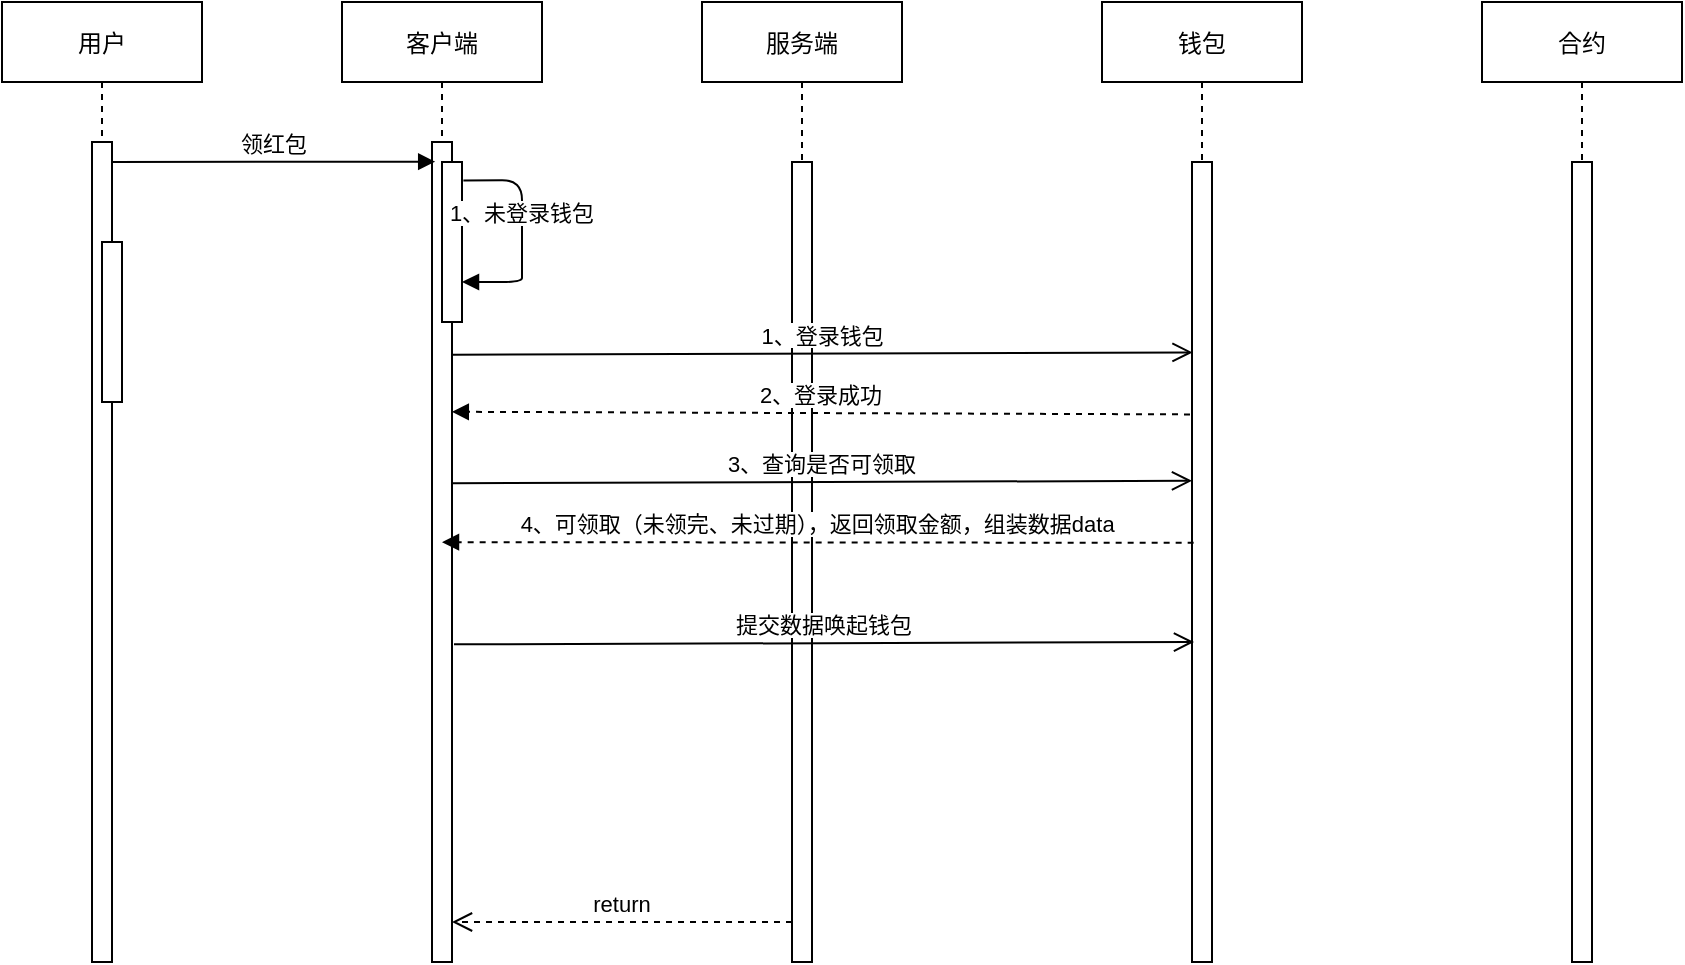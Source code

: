 <mxfile version="20.2.3" type="github">
  <diagram id="kgpKYQtTHZ0yAKxKKP6v" name="Page-1">
    <mxGraphModel dx="1831" dy="520" grid="1" gridSize="10" guides="1" tooltips="1" connect="1" arrows="1" fold="1" page="1" pageScale="1" pageWidth="850" pageHeight="1100" math="0" shadow="0">
      <root>
        <mxCell id="0" />
        <mxCell id="1" parent="0" />
        <mxCell id="3nuBFxr9cyL0pnOWT2aG-1" value="客户端" style="shape=umlLifeline;perimeter=lifelinePerimeter;container=1;collapsible=0;recursiveResize=0;rounded=0;shadow=0;strokeWidth=1;" parent="1" vertex="1">
          <mxGeometry x="120" y="80" width="100" height="480" as="geometry" />
        </mxCell>
        <mxCell id="3nuBFxr9cyL0pnOWT2aG-2" value="" style="points=[];perimeter=orthogonalPerimeter;rounded=0;shadow=0;strokeWidth=1;" parent="3nuBFxr9cyL0pnOWT2aG-1" vertex="1">
          <mxGeometry x="45" y="70" width="10" height="410" as="geometry" />
        </mxCell>
        <mxCell id="3nuBFxr9cyL0pnOWT2aG-4" value="" style="points=[];perimeter=orthogonalPerimeter;rounded=0;shadow=0;strokeWidth=1;" parent="3nuBFxr9cyL0pnOWT2aG-1" vertex="1">
          <mxGeometry x="50" y="80" width="10" height="80" as="geometry" />
        </mxCell>
        <mxCell id="3nuBFxr9cyL0pnOWT2aG-8" value="1、未登录钱包" style="verticalAlign=bottom;endArrow=block;shadow=0;strokeWidth=1;exitX=1.069;exitY=0.115;exitDx=0;exitDy=0;exitPerimeter=0;" parent="3nuBFxr9cyL0pnOWT2aG-1" source="3nuBFxr9cyL0pnOWT2aG-4" target="3nuBFxr9cyL0pnOWT2aG-4" edge="1">
          <mxGeometry relative="1" as="geometry">
            <mxPoint x="155" y="80" as="sourcePoint" />
            <Array as="points">
              <mxPoint x="90" y="89" />
              <mxPoint x="90" y="132" />
              <mxPoint x="90" y="140" />
            </Array>
          </mxGeometry>
        </mxCell>
        <mxCell id="3nuBFxr9cyL0pnOWT2aG-5" value="服务端" style="shape=umlLifeline;perimeter=lifelinePerimeter;container=1;collapsible=0;recursiveResize=0;rounded=0;shadow=0;strokeWidth=1;" parent="1" vertex="1">
          <mxGeometry x="300" y="80" width="100" height="480" as="geometry" />
        </mxCell>
        <mxCell id="3nuBFxr9cyL0pnOWT2aG-6" value="" style="points=[];perimeter=orthogonalPerimeter;rounded=0;shadow=0;strokeWidth=1;" parent="3nuBFxr9cyL0pnOWT2aG-5" vertex="1">
          <mxGeometry x="45" y="80" width="10" height="400" as="geometry" />
        </mxCell>
        <mxCell id="D9tDxCpBudC2g4aELNdZ-12" value="3、查询是否可领取" style="verticalAlign=bottom;endArrow=open;endSize=8;shadow=0;strokeWidth=1;exitX=1.027;exitY=0.318;exitDx=0;exitDy=0;exitPerimeter=0;entryX=0.028;entryY=0.298;entryDx=0;entryDy=0;entryPerimeter=0;" edge="1" parent="3nuBFxr9cyL0pnOWT2aG-5">
          <mxGeometry relative="1" as="geometry">
            <mxPoint x="245.01" y="239.41" as="targetPoint" />
            <mxPoint x="-125.0" y="240.59" as="sourcePoint" />
          </mxGeometry>
        </mxCell>
        <mxCell id="3nuBFxr9cyL0pnOWT2aG-7" value="return" style="verticalAlign=bottom;endArrow=open;dashed=1;endSize=8;exitX=0;exitY=0.95;shadow=0;strokeWidth=1;" parent="1" source="3nuBFxr9cyL0pnOWT2aG-6" target="3nuBFxr9cyL0pnOWT2aG-2" edge="1">
          <mxGeometry relative="1" as="geometry">
            <mxPoint x="275" y="236" as="targetPoint" />
          </mxGeometry>
        </mxCell>
        <mxCell id="3nuBFxr9cyL0pnOWT2aG-9" value="2、登录成功" style="verticalAlign=bottom;endArrow=block;shadow=0;strokeWidth=1;exitX=-0.1;exitY=0.378;exitDx=0;exitDy=0;exitPerimeter=0;entryX=0.99;entryY=0.329;entryDx=0;entryDy=0;entryPerimeter=0;dashed=1;" parent="1" target="3nuBFxr9cyL0pnOWT2aG-2" edge="1">
          <mxGeometry relative="1" as="geometry">
            <mxPoint x="544.0" y="286.2" as="sourcePoint" />
            <mxPoint x="169.667" y="286.2" as="targetPoint" />
          </mxGeometry>
        </mxCell>
        <mxCell id="3nuBFxr9cyL0pnOWT2aG-10" value="1、登录钱包" style="verticalAlign=bottom;endArrow=open;endSize=8;shadow=0;strokeWidth=1;exitX=1.027;exitY=0.318;exitDx=0;exitDy=0;exitPerimeter=0;entryX=0.028;entryY=0.298;entryDx=0;entryDy=0;entryPerimeter=0;" parent="1" edge="1">
          <mxGeometry relative="1" as="geometry">
            <mxPoint x="545.28" y="255.2" as="targetPoint" />
            <mxPoint x="175.27" y="256.38" as="sourcePoint" />
          </mxGeometry>
        </mxCell>
        <mxCell id="D9tDxCpBudC2g4aELNdZ-1" value="钱包" style="shape=umlLifeline;perimeter=lifelinePerimeter;container=1;collapsible=0;recursiveResize=0;rounded=0;shadow=0;strokeWidth=1;" vertex="1" parent="1">
          <mxGeometry x="500" y="80" width="100" height="480" as="geometry" />
        </mxCell>
        <mxCell id="D9tDxCpBudC2g4aELNdZ-2" value="" style="points=[];perimeter=orthogonalPerimeter;rounded=0;shadow=0;strokeWidth=1;" vertex="1" parent="D9tDxCpBudC2g4aELNdZ-1">
          <mxGeometry x="45" y="80" width="10" height="400" as="geometry" />
        </mxCell>
        <mxCell id="D9tDxCpBudC2g4aELNdZ-3" value="合约" style="shape=umlLifeline;perimeter=lifelinePerimeter;container=1;collapsible=0;recursiveResize=0;rounded=0;shadow=0;strokeWidth=1;" vertex="1" parent="1">
          <mxGeometry x="690" y="80" width="100" height="480" as="geometry" />
        </mxCell>
        <mxCell id="D9tDxCpBudC2g4aELNdZ-4" value="" style="points=[];perimeter=orthogonalPerimeter;rounded=0;shadow=0;strokeWidth=1;" vertex="1" parent="D9tDxCpBudC2g4aELNdZ-3">
          <mxGeometry x="45" y="80" width="10" height="400" as="geometry" />
        </mxCell>
        <mxCell id="D9tDxCpBudC2g4aELNdZ-5" value="用户" style="shape=umlLifeline;perimeter=lifelinePerimeter;container=1;collapsible=0;recursiveResize=0;rounded=0;shadow=0;strokeWidth=1;" vertex="1" parent="1">
          <mxGeometry x="-50" y="80" width="100" height="480" as="geometry" />
        </mxCell>
        <mxCell id="D9tDxCpBudC2g4aELNdZ-6" value="" style="points=[];perimeter=orthogonalPerimeter;rounded=0;shadow=0;strokeWidth=1;" vertex="1" parent="D9tDxCpBudC2g4aELNdZ-5">
          <mxGeometry x="45" y="70" width="10" height="410" as="geometry" />
        </mxCell>
        <mxCell id="D9tDxCpBudC2g4aELNdZ-8" value="" style="points=[];perimeter=orthogonalPerimeter;rounded=0;shadow=0;strokeWidth=1;" vertex="1" parent="D9tDxCpBudC2g4aELNdZ-5">
          <mxGeometry x="50" y="120" width="10" height="80" as="geometry" />
        </mxCell>
        <mxCell id="D9tDxCpBudC2g4aELNdZ-10" value="领红包" style="verticalAlign=bottom;endArrow=block;shadow=0;strokeWidth=1;entryX=0.16;entryY=0.024;entryDx=0;entryDy=0;entryPerimeter=0;" edge="1" parent="D9tDxCpBudC2g4aELNdZ-5" target="3nuBFxr9cyL0pnOWT2aG-2">
          <mxGeometry relative="1" as="geometry">
            <mxPoint x="55" y="80.0" as="sourcePoint" />
            <mxPoint x="210" y="80" as="targetPoint" />
          </mxGeometry>
        </mxCell>
        <mxCell id="D9tDxCpBudC2g4aELNdZ-16" value="4、可领取（未领完、未过期），返回领取金额，组装数据data" style="verticalAlign=bottom;endArrow=block;shadow=0;strokeWidth=1;exitX=0.083;exitY=0.476;exitDx=0;exitDy=0;exitPerimeter=0;entryX=0.5;entryY=0.488;entryDx=0;entryDy=0;entryPerimeter=0;dashed=1;" edge="1" parent="1" source="D9tDxCpBudC2g4aELNdZ-2" target="3nuBFxr9cyL0pnOWT2aG-2">
          <mxGeometry relative="1" as="geometry">
            <mxPoint x="549.1" y="351.31" as="sourcePoint" />
            <mxPoint x="180.0" y="350" as="targetPoint" />
          </mxGeometry>
        </mxCell>
        <mxCell id="D9tDxCpBudC2g4aELNdZ-17" value="提交数据唤起钱包" style="verticalAlign=bottom;endArrow=open;endSize=8;shadow=0;strokeWidth=1;exitX=1.027;exitY=0.318;exitDx=0;exitDy=0;exitPerimeter=0;entryX=0.028;entryY=0.298;entryDx=0;entryDy=0;entryPerimeter=0;" edge="1" parent="1">
          <mxGeometry relative="1" as="geometry">
            <mxPoint x="546.01" y="400.0" as="targetPoint" />
            <mxPoint x="176" y="401.18" as="sourcePoint" />
          </mxGeometry>
        </mxCell>
      </root>
    </mxGraphModel>
  </diagram>
</mxfile>
